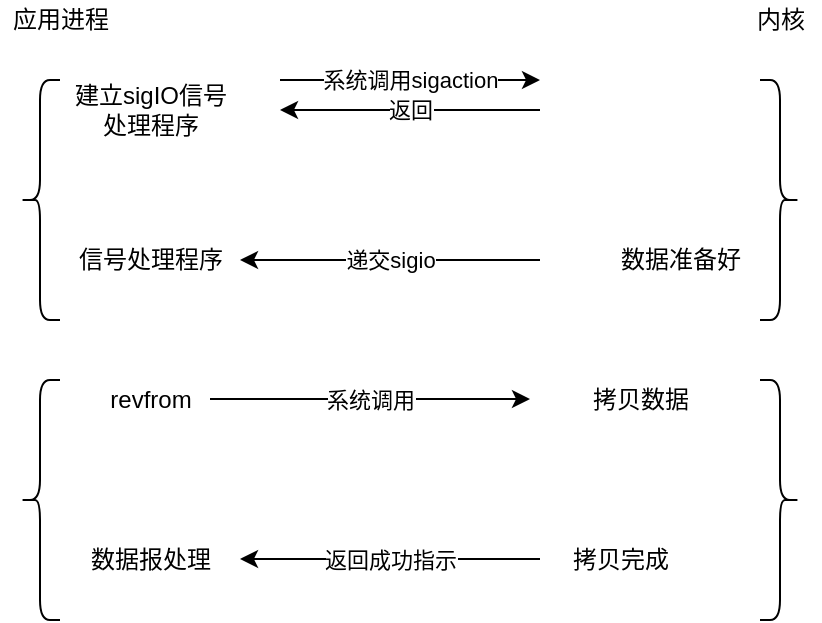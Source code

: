 <mxfile version="14.8.0" type="github">
  <diagram id="Tvu1q7hPqhanhSPyhdGE" name="Page-1">
    <mxGraphModel dx="946" dy="645" grid="1" gridSize="10" guides="1" tooltips="1" connect="1" arrows="1" fold="1" page="1" pageScale="1" pageWidth="827" pageHeight="1169" math="0" shadow="0">
      <root>
        <mxCell id="0" />
        <mxCell id="1" parent="0" />
        <mxCell id="Hd_N66Ec7WaEtZcHtNf3-1" value="" style="shape=curlyBracket;whiteSpace=wrap;html=1;rounded=1;" vertex="1" parent="1">
          <mxGeometry x="210" y="120" width="20" height="120" as="geometry" />
        </mxCell>
        <mxCell id="Hd_N66Ec7WaEtZcHtNf3-2" value="" style="shape=curlyBracket;whiteSpace=wrap;html=1;rounded=1;" vertex="1" parent="1">
          <mxGeometry x="210" y="270" width="20" height="120" as="geometry" />
        </mxCell>
        <mxCell id="Hd_N66Ec7WaEtZcHtNf3-4" value="" style="shape=curlyBracket;whiteSpace=wrap;html=1;rounded=1;flipH=1;" vertex="1" parent="1">
          <mxGeometry x="580" y="120" width="20" height="120" as="geometry" />
        </mxCell>
        <mxCell id="Hd_N66Ec7WaEtZcHtNf3-6" value="" style="shape=curlyBracket;whiteSpace=wrap;html=1;rounded=1;flipH=1;" vertex="1" parent="1">
          <mxGeometry x="580" y="270" width="20" height="120" as="geometry" />
        </mxCell>
        <mxCell id="Hd_N66Ec7WaEtZcHtNf3-7" value="应用进程" style="text;html=1;align=center;verticalAlign=middle;resizable=0;points=[];autosize=1;strokeColor=none;" vertex="1" parent="1">
          <mxGeometry x="200" y="80" width="60" height="20" as="geometry" />
        </mxCell>
        <mxCell id="Hd_N66Ec7WaEtZcHtNf3-8" value="内核" style="text;html=1;align=center;verticalAlign=middle;resizable=0;points=[];autosize=1;strokeColor=none;" vertex="1" parent="1">
          <mxGeometry x="570" y="80" width="40" height="20" as="geometry" />
        </mxCell>
        <mxCell id="Hd_N66Ec7WaEtZcHtNf3-9" value="建立sigIO信号&lt;br&gt;处理程序" style="text;html=1;align=center;verticalAlign=middle;resizable=0;points=[];autosize=1;strokeColor=none;" vertex="1" parent="1">
          <mxGeometry x="230" y="120" width="90" height="30" as="geometry" />
        </mxCell>
        <mxCell id="Hd_N66Ec7WaEtZcHtNf3-10" value="" style="endArrow=classic;html=1;" edge="1" parent="1">
          <mxGeometry relative="1" as="geometry">
            <mxPoint x="340" y="120" as="sourcePoint" />
            <mxPoint x="470" y="120" as="targetPoint" />
          </mxGeometry>
        </mxCell>
        <mxCell id="Hd_N66Ec7WaEtZcHtNf3-11" value="系统调用sigaction" style="edgeLabel;resizable=0;html=1;align=center;verticalAlign=middle;" connectable="0" vertex="1" parent="Hd_N66Ec7WaEtZcHtNf3-10">
          <mxGeometry relative="1" as="geometry" />
        </mxCell>
        <mxCell id="Hd_N66Ec7WaEtZcHtNf3-12" value="" style="endArrow=classic;html=1;" edge="1" parent="1">
          <mxGeometry relative="1" as="geometry">
            <mxPoint x="470" y="135" as="sourcePoint" />
            <mxPoint x="340" y="135" as="targetPoint" />
          </mxGeometry>
        </mxCell>
        <mxCell id="Hd_N66Ec7WaEtZcHtNf3-13" value="返回" style="edgeLabel;resizable=0;html=1;align=center;verticalAlign=middle;" connectable="0" vertex="1" parent="Hd_N66Ec7WaEtZcHtNf3-12">
          <mxGeometry relative="1" as="geometry" />
        </mxCell>
        <mxCell id="Hd_N66Ec7WaEtZcHtNf3-14" value="数据准备好" style="text;html=1;align=center;verticalAlign=middle;resizable=0;points=[];autosize=1;strokeColor=none;" vertex="1" parent="1">
          <mxGeometry x="500" y="200" width="80" height="20" as="geometry" />
        </mxCell>
        <mxCell id="Hd_N66Ec7WaEtZcHtNf3-15" value="信号处理程序" style="text;html=1;align=center;verticalAlign=middle;resizable=0;points=[];autosize=1;strokeColor=none;" vertex="1" parent="1">
          <mxGeometry x="230" y="200" width="90" height="20" as="geometry" />
        </mxCell>
        <mxCell id="Hd_N66Ec7WaEtZcHtNf3-16" value="拷贝数据" style="text;html=1;align=center;verticalAlign=middle;resizable=0;points=[];autosize=1;strokeColor=none;" vertex="1" parent="1">
          <mxGeometry x="490" y="270" width="60" height="20" as="geometry" />
        </mxCell>
        <mxCell id="Hd_N66Ec7WaEtZcHtNf3-17" value="拷贝完成" style="text;html=1;align=center;verticalAlign=middle;resizable=0;points=[];autosize=1;strokeColor=none;" vertex="1" parent="1">
          <mxGeometry x="480" y="350" width="60" height="20" as="geometry" />
        </mxCell>
        <mxCell id="Hd_N66Ec7WaEtZcHtNf3-18" value="revfrom" style="text;html=1;align=center;verticalAlign=middle;resizable=0;points=[];autosize=1;strokeColor=none;" vertex="1" parent="1">
          <mxGeometry x="245" y="270" width="60" height="20" as="geometry" />
        </mxCell>
        <mxCell id="Hd_N66Ec7WaEtZcHtNf3-19" value="数据报处理" style="text;html=1;align=center;verticalAlign=middle;resizable=0;points=[];autosize=1;strokeColor=none;" vertex="1" parent="1">
          <mxGeometry x="235" y="350" width="80" height="20" as="geometry" />
        </mxCell>
        <mxCell id="Hd_N66Ec7WaEtZcHtNf3-20" value="系统调用" style="endArrow=classic;html=1;" edge="1" parent="1">
          <mxGeometry relative="1" as="geometry">
            <mxPoint x="305" y="279.5" as="sourcePoint" />
            <mxPoint x="465" y="279.5" as="targetPoint" />
          </mxGeometry>
        </mxCell>
        <mxCell id="Hd_N66Ec7WaEtZcHtNf3-23" value="" style="endArrow=classic;html=1;" edge="1" parent="1" target="Hd_N66Ec7WaEtZcHtNf3-15">
          <mxGeometry relative="1" as="geometry">
            <mxPoint x="470" y="210" as="sourcePoint" />
            <mxPoint x="460" y="210" as="targetPoint" />
          </mxGeometry>
        </mxCell>
        <mxCell id="Hd_N66Ec7WaEtZcHtNf3-24" value="递交sigio" style="edgeLabel;resizable=0;html=1;align=center;verticalAlign=middle;" connectable="0" vertex="1" parent="Hd_N66Ec7WaEtZcHtNf3-23">
          <mxGeometry relative="1" as="geometry" />
        </mxCell>
        <mxCell id="Hd_N66Ec7WaEtZcHtNf3-25" value="" style="endArrow=classic;html=1;" edge="1" parent="1">
          <mxGeometry relative="1" as="geometry">
            <mxPoint x="470" y="359.5" as="sourcePoint" />
            <mxPoint x="320" y="359.5" as="targetPoint" />
          </mxGeometry>
        </mxCell>
        <mxCell id="Hd_N66Ec7WaEtZcHtNf3-26" value="返回成功指示" style="edgeLabel;resizable=0;html=1;align=center;verticalAlign=middle;" connectable="0" vertex="1" parent="Hd_N66Ec7WaEtZcHtNf3-25">
          <mxGeometry relative="1" as="geometry" />
        </mxCell>
      </root>
    </mxGraphModel>
  </diagram>
</mxfile>
